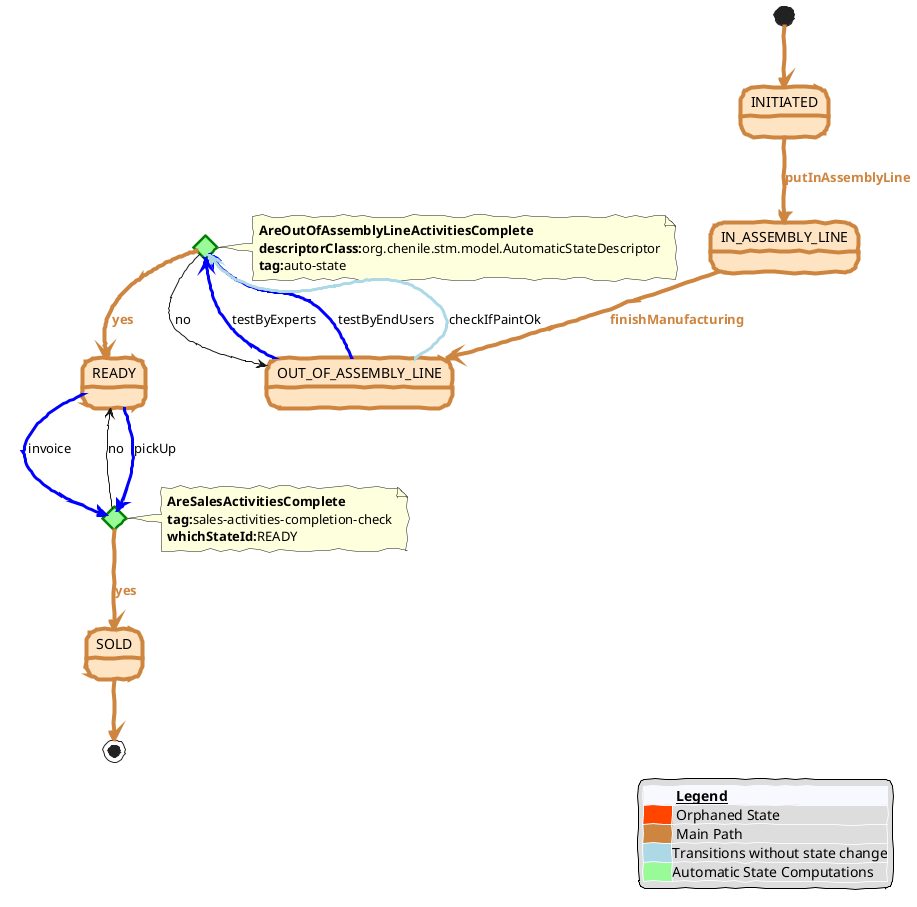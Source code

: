 @startuml
skinparam handwritten true
<style>
     diamond {
     BackgroundColor #palegreen
     LineColor #green
     LineThickness 2.5
     }
  </style>
  skinparam state  {
   BorderThickness<<MAIN_PATH>> 4
   BorderColor<<MAIN_PATH>> Peru
   BackgroundColor<<MAIN_PATH>> Bisque
  }
  skinparam state {
     BackgroundColor<<orphaned>> OrangeRed
  }
state AreOutOfAssemblyLineActivitiesComplete <<choice>> 
note right of AreOutOfAssemblyLineActivitiesComplete : **AreOutOfAssemblyLineActivitiesComplete**\n**descriptorClass:**org.chenile.stm.model.AutomaticStateDescriptor\n**tag:**auto-state
state READY <<MAIN_PATH>> 
state OUT_OF_ASSEMBLY_LINE <<MAIN_PATH>> 
state SOLD <<MAIN_PATH>> 
state AreSalesActivitiesComplete <<choice>> 
note right of AreSalesActivitiesComplete : **AreSalesActivitiesComplete**\n**tag:**sales-activities-completion-check\n**whichStateId:**READY
state IN_ASSEMBLY_LINE <<MAIN_PATH>> 
state INITIATED <<MAIN_PATH>> 
AreOutOfAssemblyLineActivitiesComplete --> OUT_OF_ASSEMBLY_LINE : no
AreOutOfAssemblyLineActivitiesComplete -[thickness=4,#Peru]-> READY : <color:Peru>**yes**
READY -[thickness=3,#blue]-> AreSalesActivitiesComplete : pickUp
READY -[thickness=3,#blue]-> AreSalesActivitiesComplete : invoice
OUT_OF_ASSEMBLY_LINE -[thickness=3,#blue]-> AreOutOfAssemblyLineActivitiesComplete : testByExperts
OUT_OF_ASSEMBLY_LINE -[thickness=3,#blue]-> AreOutOfAssemblyLineActivitiesComplete : testByEndUsers
OUT_OF_ASSEMBLY_LINE -[thickness=3,#LightBlue]-> AreOutOfAssemblyLineActivitiesComplete : checkIfPaintOk
SOLD -[thickness=4,#Peru]-> [*]
AreSalesActivitiesComplete --> READY : no
AreSalesActivitiesComplete -[thickness=4,#Peru]-> SOLD : <color:Peru>**yes**
IN_ASSEMBLY_LINE -[thickness=4,#Peru]-> OUT_OF_ASSEMBLY_LINE : <color:Peru>**finishManufacturing**
[*] -[thickness=4,#Peru]-> INITIATED
INITIATED -[thickness=4,#Peru]-> IN_ASSEMBLY_LINE : <color:Peru>**putInAssemblyLine**
legend right
<#GhostWhite,#GhostWhite>|        |= __Legend__ |
|<#OrangeRed>   | Orphaned State|
|<#Peru>   | Main Path|
|<#LightBlue> |Transitions without state change|
|<#PaleGreen> |Automatic State Computations|
endlegend
@enduml
